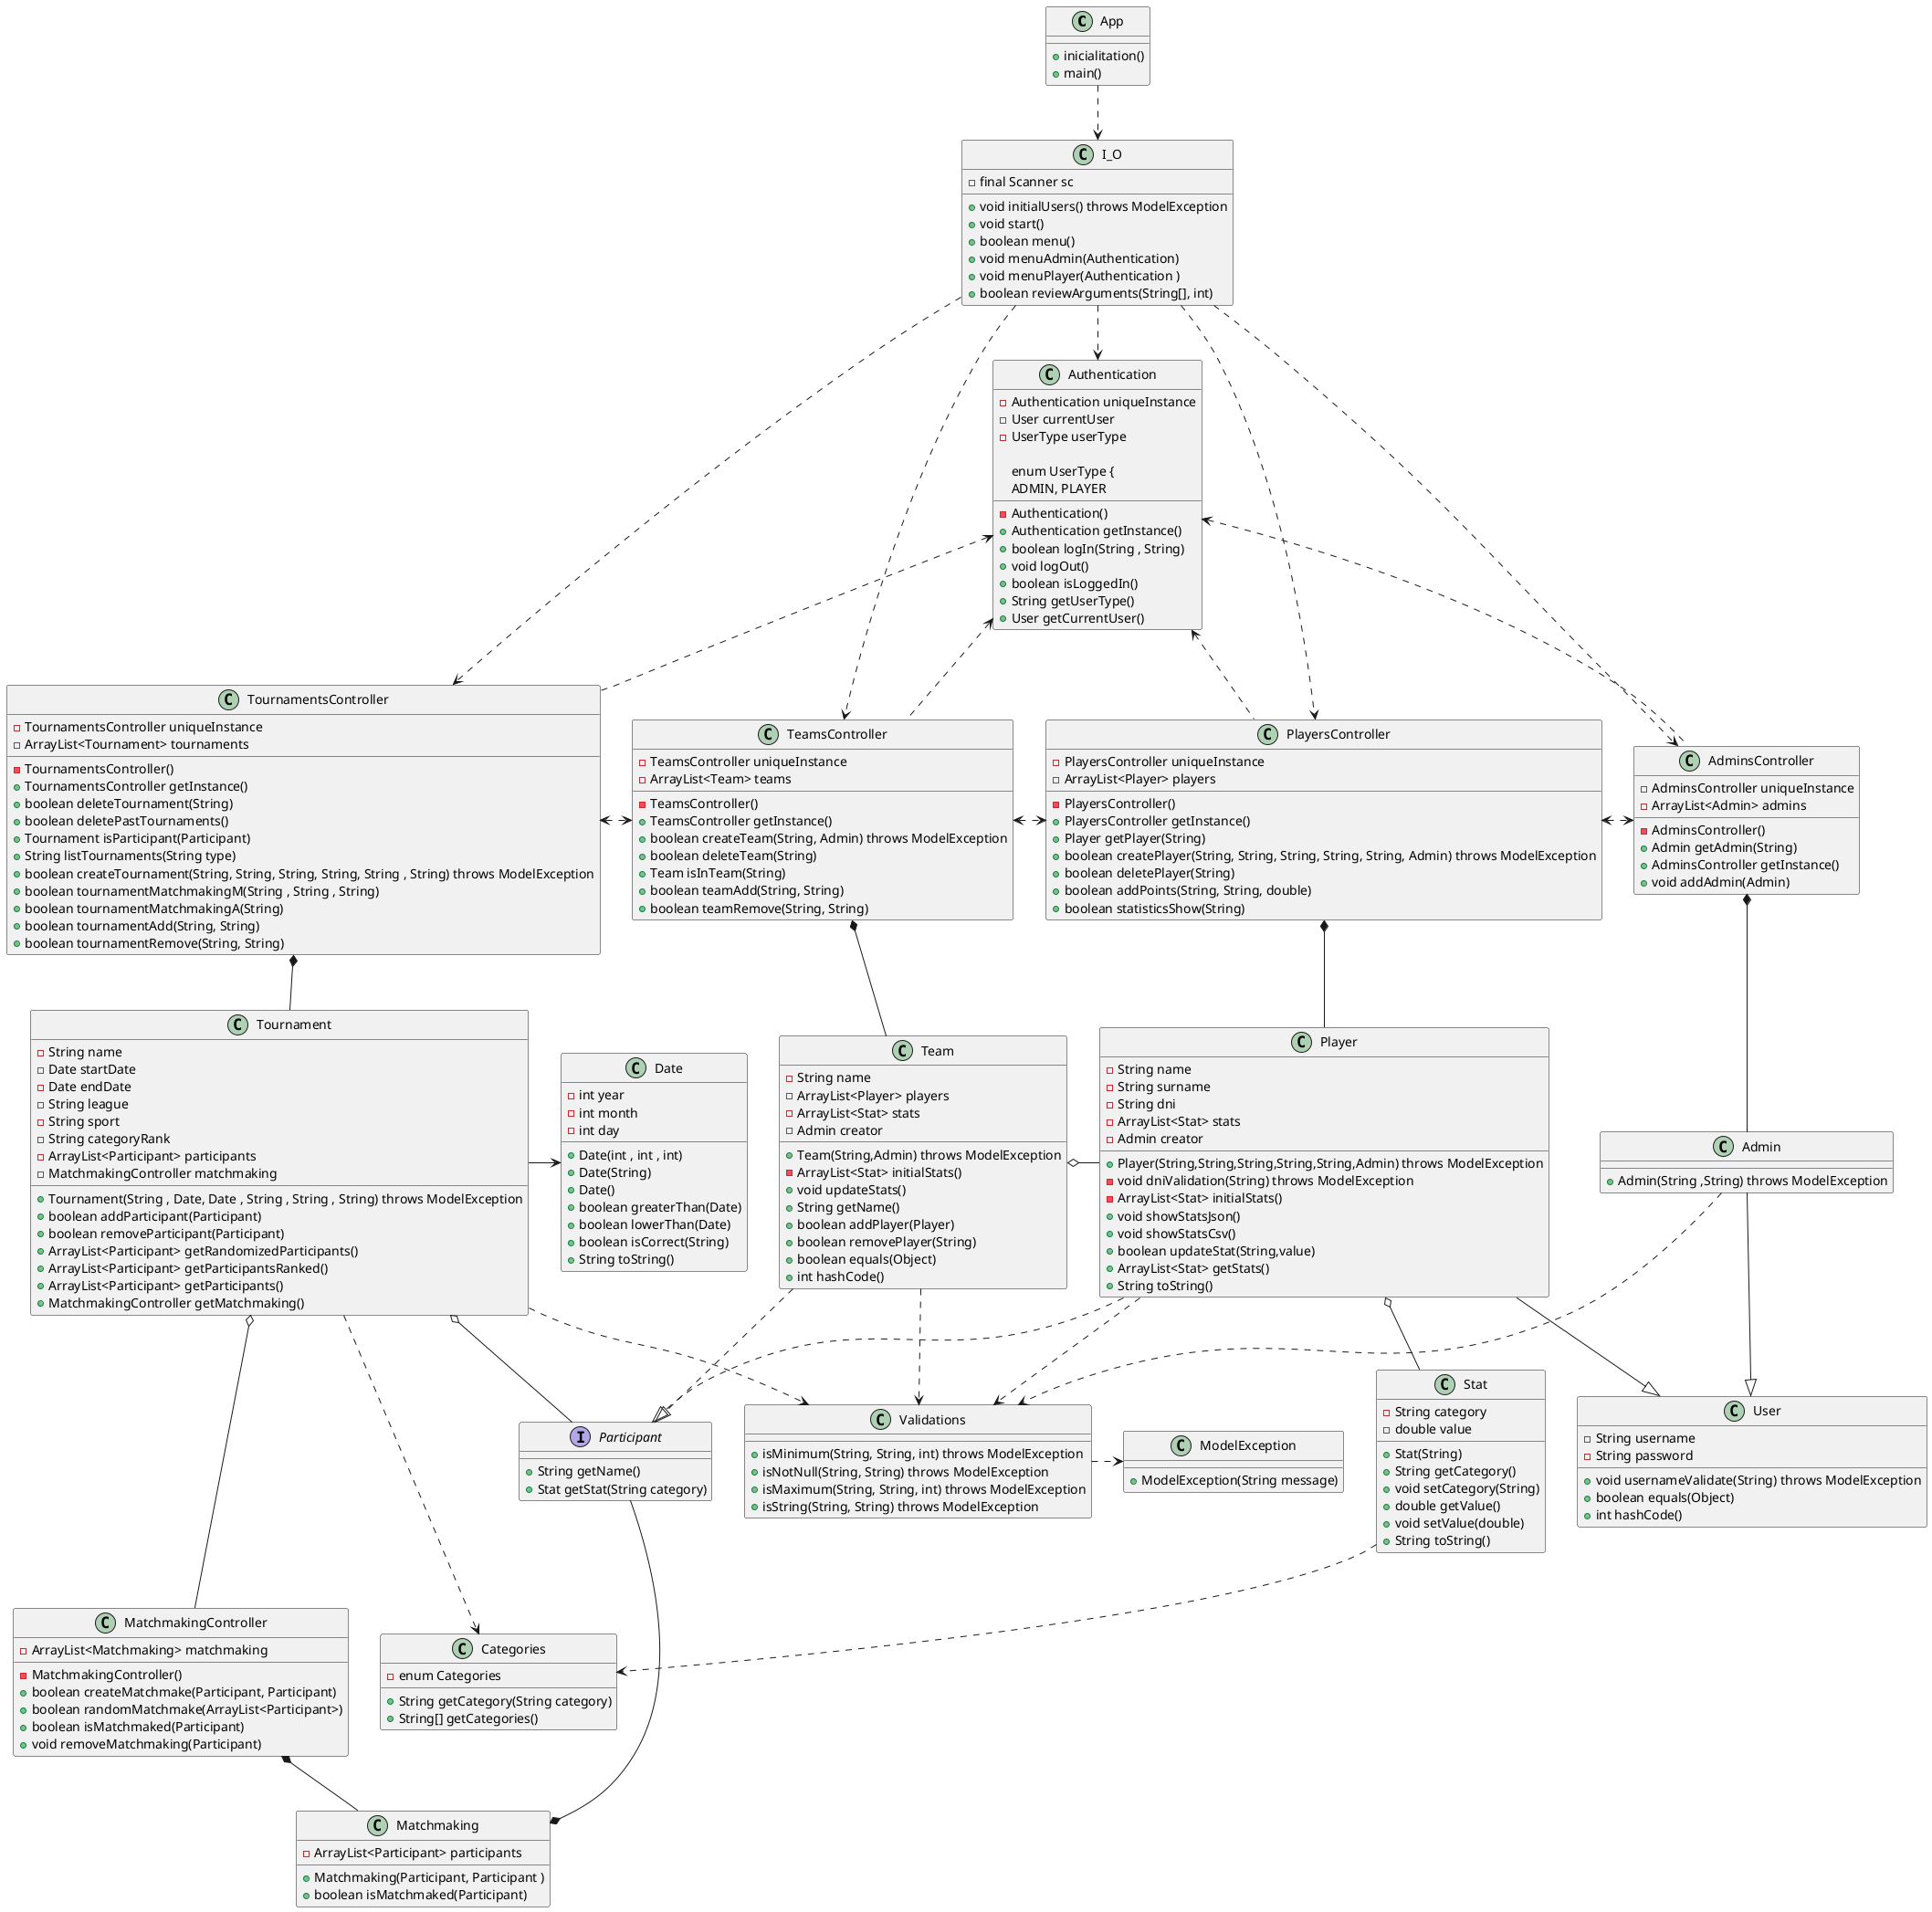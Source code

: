 @startuml uml

App ..> I_O
I_O ...> TournamentsController
I_O ...> TeamsController
I_O ...> PlayersController
I_O ...> AdminsController
I_O .> Authentication
Authentication <.. AdminsController
Authentication <.. PlayersController
Authentication <.. TeamsController
Authentication <.. TournamentsController
TeamsController <.> PlayersController
PlayersController <.> AdminsController
TournamentsController <.> TeamsController
TournamentsController *-- Tournament
Tournament o-- MatchmakingController
MatchmakingController *-- Matchmaking
AdminsController *-- Admin
PlayersController *-- Player
Player o-- Stat
Stat ..> Categories
TeamsController *-- Team
Team o- Player
Tournament o- Participant
Date <- Tournament
Tournament ..> Categories
Team ..|> Participant
Player ..|> Participant
Player --|> User
Admin --|> User
Participant ---* Matchmaking
Player ..> Validations
Admin ..> Validations
Team ..> Validations
Tournament ..> Validations
Validations .> ModelException


class App{
    +inicialitation()
    +main()
}

class User{
    - String username
    - String password
    + void usernameValidate(String) throws ModelException
    + boolean equals(Object)
    + int hashCode()
}

class Player{
    - String name
    - String surname
    - String dni
    - ArrayList<Stat> stats
    - Admin creator
    + Player(String,String,String,String,String,Admin) throws ModelException
    - void dniValidation(String) throws ModelException
    - ArrayList<Stat> initialStats()
    + void showStatsJson()
    + void showStatsCsv()
    + boolean updateStat(String,value)
    + ArrayList<Stat> getStats()
    + String toString()
}

class Admin{
    + Admin(String ,String) throws ModelException
}

class Categories{
    -enum Categories
    +String getCategory(String category)
    +String[] getCategories()
}

class Stat{
    - String category
    - double value
    + Stat(String)
    + String getCategory()
    + void setCategory(String)
    + double getValue()
    + void setValue(double)
    + String toString()
}

class Team{
    - String name
    - ArrayList<Player> players
    - ArrayList<Stat> stats
    - Admin creator
    + Team(String,Admin) throws ModelException
    - ArrayList<Stat> initialStats()
    + void updateStats()
    + String getName()
    + boolean addPlayer(Player)
    + boolean removePlayer(String)
    + boolean equals(Object)
    + int hashCode()
}

class Matchmaking{
    - ArrayList<Participant> participants
    + Matchmaking(Participant, Participant )
    + boolean isMatchmaked(Participant)
}

class Tournament{
    - String name
    - Date startDate
    - Date endDate
    - String league
    - String sport
    - String categoryRank
    - ArrayList<Participant> participants
    - MatchmakingController matchmaking
    + Tournament(String , Date, Date , String , String , String) throws ModelException
    + boolean addParticipant(Participant)
    + boolean removeParticipant(Participant)
    + ArrayList<Participant> getRandomizedParticipants()
    + ArrayList<Participant> getParticipantsRanked()
    + ArrayList<Participant> getParticipants()
    + MatchmakingController getMatchmaking()
}

class AdminsController{
    - AdminsController uniqueInstance
    - ArrayList<Admin> admins
    - AdminsController()
    + Admin getAdmin(String)
    + AdminsController getInstance()
    + void addAdmin(Admin)
}

class PlayersController{
    - PlayersController uniqueInstance
    - ArrayList<Player> players
    - PlayersController()
    + PlayersController getInstance()
    + Player getPlayer(String)
    + boolean createPlayer(String, String, String, String, String, Admin) throws ModelException
    + boolean deletePlayer(String)
    + boolean addPoints(String, String, double)
    + boolean statisticsShow(String)
}

class Authentication{
    - Authentication uniqueInstance
    - User currentUser
    - UserType userType
    - Authentication()
    + Authentication getInstance()
    + boolean logIn(String , String)
    + void logOut()
    + boolean isLoggedIn()
    + String getUserType()
    + User getCurrentUser()

    enum UserType {
        ADMIN, PLAYER
}

class TournamentsController{
    - TournamentsController uniqueInstance
    - ArrayList<Tournament> tournaments
    - TournamentsController()
    + TournamentsController getInstance()
    + boolean deleteTournament(String)
    + boolean deletePastTournaments()
    + Tournament isParticipant(Participant)
    + String listTournaments(String type)
    + boolean createTournament(String, String, String, String, String , String) throws ModelException
    + boolean tournamentMatchmakingM(String , String , String)
    + boolean tournamentMatchmakingA(String)
    + boolean tournamentAdd(String, String)
    + boolean tournamentRemove(String, String)
}

class TeamsController{
    - TeamsController uniqueInstance
    - ArrayList<Team> teams
    - TeamsController()
    + TeamsController getInstance()
    + boolean createTeam(String, Admin) throws ModelException
    + boolean deleteTeam(String)
    + Team isInTeam(String)
    + boolean teamAdd(String, String)
    + boolean teamRemove(String, String)
}

interface Participant{
    + String getName()
    + Stat getStat(String category)
}

class ModelException{
    + ModelException(String message)
}

class Date{
    - int year
    - int month
    - int day
    + Date(int , int , int)
    + Date(String)
    + Date()
    + boolean greaterThan(Date)
    + boolean lowerThan(Date)
    + boolean isCorrect(String)
    + String toString()
}

class I_O{
    - final Scanner sc
    + void initialUsers() throws ModelException
    + void start()
    + boolean menu()
    + void menuAdmin(Authentication)
    + void menuPlayer(Authentication )
    + boolean reviewArguments(String[], int)
}

class MatchmakingController{
    - ArrayList<Matchmaking> matchmaking
    - MatchmakingController()
    + boolean createMatchmake(Participant, Participant)
    + boolean randomMatchmake(ArrayList<Participant>)
    + boolean isMatchmaked(Participant)
    + void removeMatchmaking(Participant)
}

class Validations{
    + isMinimum(String, String, int) throws ModelException
    + isNotNull(String, String) throws ModelException
    + isMaximum(String, String, int) throws ModelException
    + isString(String, String) throws ModelException
}

@enduml